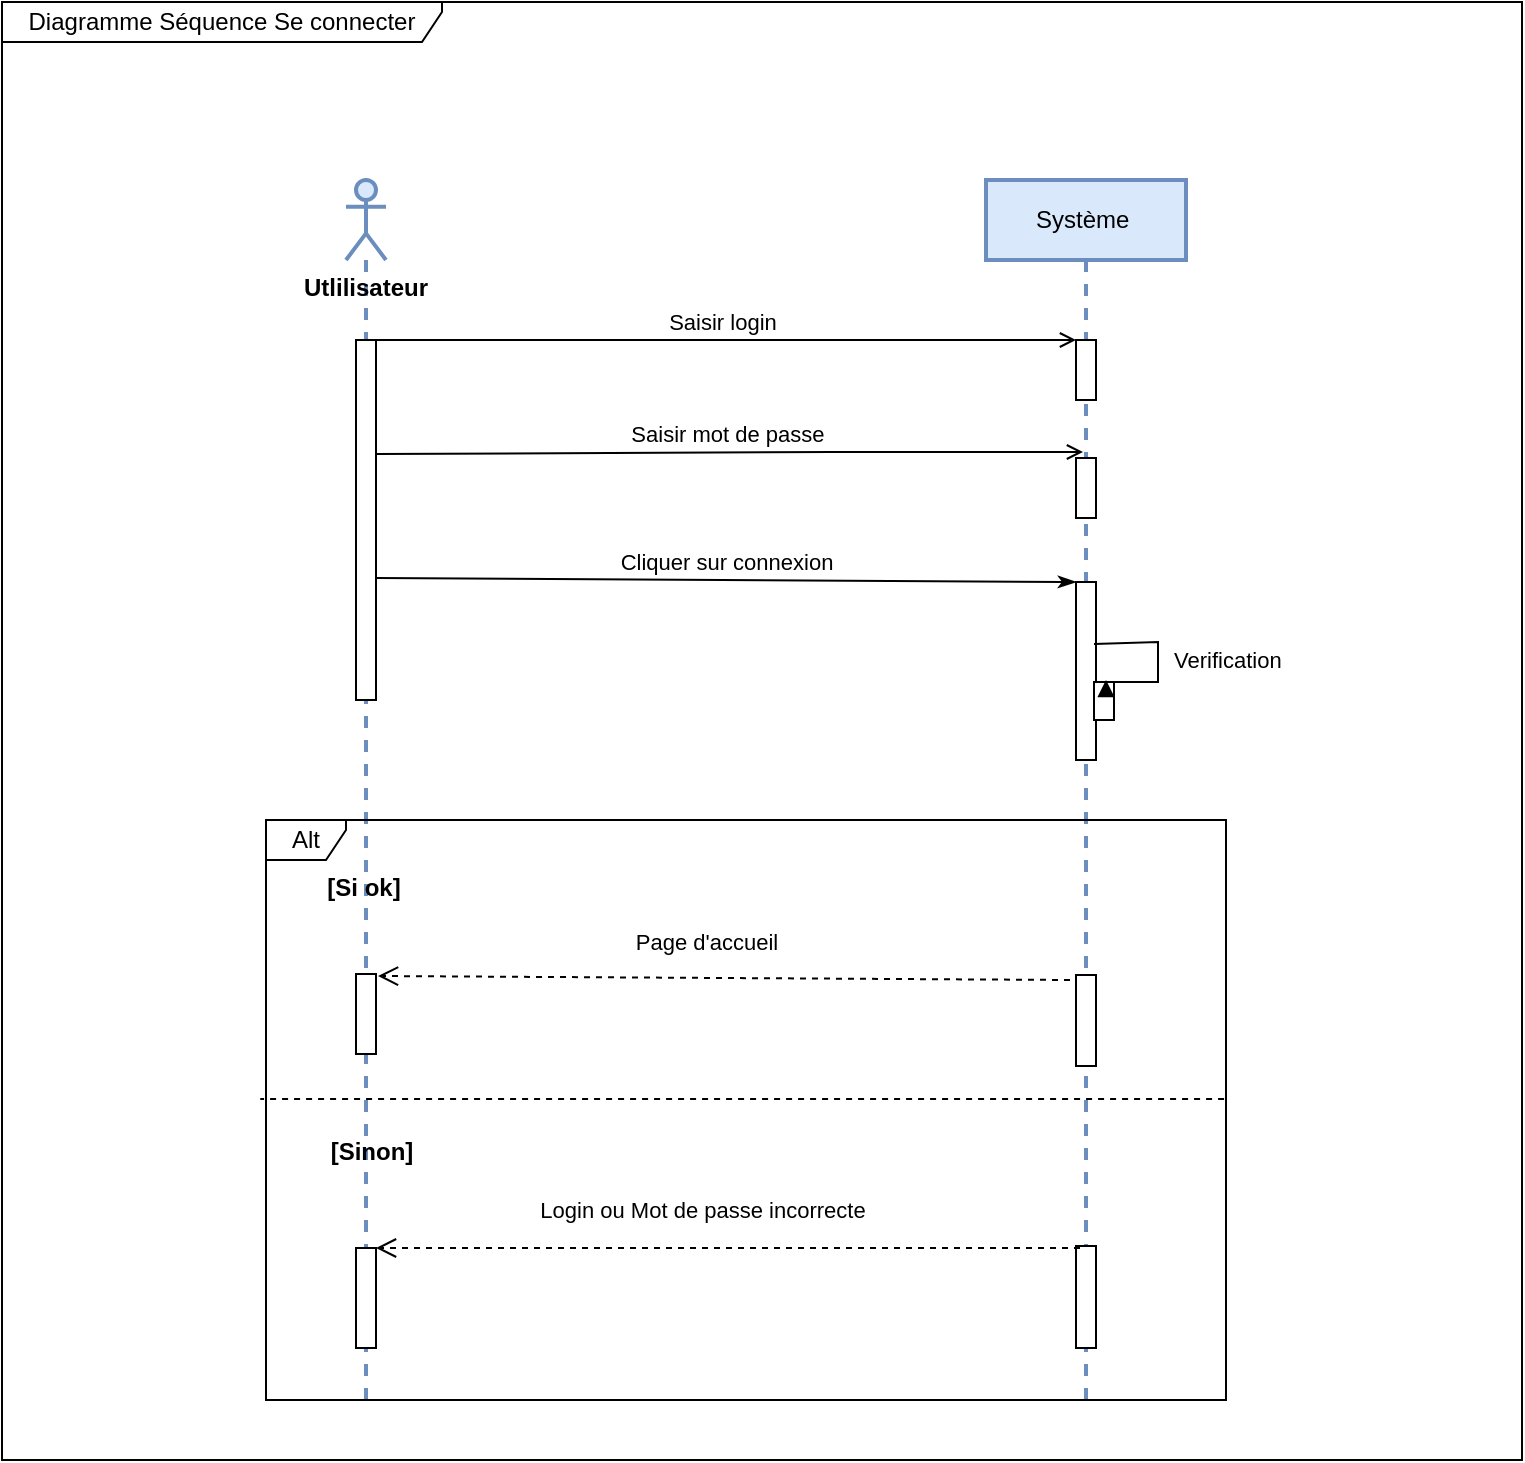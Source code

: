 <mxfile version="18.1.1" type="github">
  <diagram id="6rhUcgqCmC03kPDw2WSL" name="Page-1">
    <mxGraphModel dx="868" dy="450" grid="1" gridSize="10" guides="1" tooltips="1" connect="1" arrows="1" fold="1" page="1" pageScale="1" pageWidth="827" pageHeight="1169" math="0" shadow="0">
      <root>
        <mxCell id="0" />
        <mxCell id="1" parent="0" />
        <mxCell id="s6SQ2Vj1oC093iPoEPf_-1" value="Diagramme Séquence Se connecter" style="shape=umlFrame;whiteSpace=wrap;html=1;width=220;height=20;" parent="1" vertex="1">
          <mxGeometry x="28" y="71" width="760" height="729" as="geometry" />
        </mxCell>
        <mxCell id="s6SQ2Vj1oC093iPoEPf_-10" value="" style="shape=umlLifeline;participant=umlActor;perimeter=lifelinePerimeter;whiteSpace=wrap;html=1;container=1;collapsible=0;recursiveResize=0;verticalAlign=top;spacingTop=36;outlineConnect=0;strokeWidth=2;fillColor=#dae8fc;strokeColor=#6c8ebf;" parent="1" vertex="1">
          <mxGeometry x="200" y="160" width="20" height="610" as="geometry" />
        </mxCell>
        <mxCell id="s6SQ2Vj1oC093iPoEPf_-16" value="" style="html=1;points=[];perimeter=orthogonalPerimeter;" parent="s6SQ2Vj1oC093iPoEPf_-10" vertex="1">
          <mxGeometry x="5" y="80" width="10" height="180" as="geometry" />
        </mxCell>
        <mxCell id="s6SQ2Vj1oC093iPoEPf_-4" value="Système&amp;nbsp;" style="shape=umlLifeline;perimeter=lifelinePerimeter;whiteSpace=wrap;html=1;container=1;collapsible=0;recursiveResize=0;outlineConnect=0;fillColor=#dae8fc;strokeColor=#6c8ebf;strokeWidth=2;" parent="1" vertex="1">
          <mxGeometry x="520" y="160" width="100" height="610" as="geometry" />
        </mxCell>
        <mxCell id="s6SQ2Vj1oC093iPoEPf_-13" value="" style="html=1;points=[];perimeter=orthogonalPerimeter;" parent="s6SQ2Vj1oC093iPoEPf_-4" vertex="1">
          <mxGeometry x="45" y="80" width="10" height="30" as="geometry" />
        </mxCell>
        <mxCell id="s6SQ2Vj1oC093iPoEPf_-20" value="" style="html=1;points=[];perimeter=orthogonalPerimeter;" parent="s6SQ2Vj1oC093iPoEPf_-4" vertex="1">
          <mxGeometry x="45" y="139" width="10" height="30" as="geometry" />
        </mxCell>
        <mxCell id="s6SQ2Vj1oC093iPoEPf_-21" value="" style="html=1;points=[];perimeter=orthogonalPerimeter;" parent="s6SQ2Vj1oC093iPoEPf_-4" vertex="1">
          <mxGeometry x="45" y="201" width="10" height="89" as="geometry" />
        </mxCell>
        <mxCell id="s6SQ2Vj1oC093iPoEPf_-22" value="" style="html=1;points=[];perimeter=orthogonalPerimeter;" parent="s6SQ2Vj1oC093iPoEPf_-4" vertex="1">
          <mxGeometry x="54" y="251" width="10" height="19" as="geometry" />
        </mxCell>
        <mxCell id="s6SQ2Vj1oC093iPoEPf_-23" value="Verification" style="edgeStyle=orthogonalEdgeStyle;html=1;align=left;spacingLeft=2;endArrow=block;rounded=0;exitX=0.9;exitY=0.348;exitDx=0;exitDy=0;exitPerimeter=0;" parent="s6SQ2Vj1oC093iPoEPf_-4" source="s6SQ2Vj1oC093iPoEPf_-21" edge="1">
          <mxGeometry x="0.051" y="4" relative="1" as="geometry">
            <mxPoint x="60" y="231" as="sourcePoint" />
            <Array as="points">
              <mxPoint x="86" y="231" />
              <mxPoint x="86" y="251" />
            </Array>
            <mxPoint x="60" y="250" as="targetPoint" />
            <mxPoint as="offset" />
          </mxGeometry>
        </mxCell>
        <mxCell id="s6SQ2Vj1oC093iPoEPf_-12" value="Utlilisateur" style="text;align=center;fontStyle=1;verticalAlign=middle;spacingLeft=3;spacingRight=3;strokeColor=none;rotatable=0;points=[[0,0.5],[1,0.5]];portConstraint=eastwest;" parent="1" vertex="1">
          <mxGeometry x="170" y="200" width="80" height="26" as="geometry" />
        </mxCell>
        <mxCell id="s6SQ2Vj1oC093iPoEPf_-14" value="Saisir login" style="html=1;verticalAlign=bottom;startArrow=none;endArrow=open;startSize=8;rounded=0;startFill=0;endFill=0;" parent="1" source="s6SQ2Vj1oC093iPoEPf_-10" target="s6SQ2Vj1oC093iPoEPf_-13" edge="1">
          <mxGeometry relative="1" as="geometry">
            <mxPoint x="505" y="240" as="sourcePoint" />
            <Array as="points">
              <mxPoint x="440" y="240" />
            </Array>
          </mxGeometry>
        </mxCell>
        <mxCell id="s6SQ2Vj1oC093iPoEPf_-15" value="Saisir mot de passe&amp;nbsp;" style="html=1;verticalAlign=bottom;startArrow=none;endArrow=open;startSize=8;rounded=0;startFill=0;endFill=0;exitX=1;exitY=0.375;exitDx=0;exitDy=0;exitPerimeter=0;" parent="1" edge="1">
          <mxGeometry relative="1" as="geometry">
            <mxPoint x="215" y="297" as="sourcePoint" />
            <mxPoint x="568.5" y="296" as="targetPoint" />
            <Array as="points">
              <mxPoint x="443.5" y="296" />
            </Array>
          </mxGeometry>
        </mxCell>
        <mxCell id="s6SQ2Vj1oC093iPoEPf_-24" value="Alt" style="shape=umlFrame;whiteSpace=wrap;html=1;width=40;height=20;" parent="1" vertex="1">
          <mxGeometry x="160" y="480" width="480" height="290" as="geometry" />
        </mxCell>
        <mxCell id="s6SQ2Vj1oC093iPoEPf_-26" value="" style="endArrow=none;dashed=1;html=1;rounded=0;entryX=-0.006;entryY=0.481;entryDx=0;entryDy=0;entryPerimeter=0;exitX=0.998;exitY=0.481;exitDx=0;exitDy=0;exitPerimeter=0;" parent="1" source="s6SQ2Vj1oC093iPoEPf_-24" target="s6SQ2Vj1oC093iPoEPf_-24" edge="1">
          <mxGeometry width="50" height="50" relative="1" as="geometry">
            <mxPoint x="390" y="580" as="sourcePoint" />
            <mxPoint x="440" y="530" as="targetPoint" />
          </mxGeometry>
        </mxCell>
        <mxCell id="s6SQ2Vj1oC093iPoEPf_-17" value="Cliquer sur connexion" style="html=1;verticalAlign=bottom;startArrow=none;endArrow=classicThin;startSize=8;rounded=0;startFill=0;endFill=1;exitX=1.3;exitY=0.963;exitDx=0;exitDy=0;exitPerimeter=0;" parent="1" target="s6SQ2Vj1oC093iPoEPf_-21" edge="1">
          <mxGeometry relative="1" as="geometry">
            <mxPoint x="215" y="359.04" as="sourcePoint" />
            <mxPoint x="563" y="359.04" as="targetPoint" />
            <Array as="points" />
          </mxGeometry>
        </mxCell>
        <mxCell id="s6SQ2Vj1oC093iPoEPf_-27" value="" style="html=1;points=[];perimeter=orthogonalPerimeter;" parent="1" vertex="1">
          <mxGeometry x="205" y="557" width="10" height="40" as="geometry" />
        </mxCell>
        <mxCell id="s6SQ2Vj1oC093iPoEPf_-30" value="" style="html=1;points=[];perimeter=orthogonalPerimeter;" parent="1" vertex="1">
          <mxGeometry x="205" y="694" width="10" height="50" as="geometry" />
        </mxCell>
        <mxCell id="s6SQ2Vj1oC093iPoEPf_-31" value="" style="html=1;points=[];perimeter=orthogonalPerimeter;" parent="1" vertex="1">
          <mxGeometry x="565" y="693" width="10" height="51" as="geometry" />
        </mxCell>
        <mxCell id="s6SQ2Vj1oC093iPoEPf_-32" value="Page d&#39;accueil" style="html=1;verticalAlign=bottom;endArrow=open;dashed=1;endSize=8;rounded=0;entryX=0.9;entryY=1;entryDx=0;entryDy=0;entryPerimeter=0;" parent="1" edge="1">
          <mxGeometry x="0.052" y="-9" relative="1" as="geometry">
            <mxPoint x="562" y="560" as="sourcePoint" />
            <mxPoint x="216" y="558" as="targetPoint" />
            <mxPoint as="offset" />
          </mxGeometry>
        </mxCell>
        <mxCell id="s6SQ2Vj1oC093iPoEPf_-33" value="Login ou Mot de passe incorrecte" style="html=1;verticalAlign=bottom;endArrow=open;dashed=1;endSize=8;rounded=0;entryX=0.9;entryY=1;entryDx=0;entryDy=0;entryPerimeter=0;exitX=0.2;exitY=0.02;exitDx=0;exitDy=0;exitPerimeter=0;" parent="1" source="s6SQ2Vj1oC093iPoEPf_-31" edge="1">
          <mxGeometry x="0.073" y="-10" relative="1" as="geometry">
            <mxPoint x="550" y="694" as="sourcePoint" />
            <mxPoint x="215" y="694" as="targetPoint" />
            <mxPoint as="offset" />
          </mxGeometry>
        </mxCell>
        <mxCell id="s6SQ2Vj1oC093iPoEPf_-34" value="[Si ok]" style="text;align=center;fontStyle=1;verticalAlign=middle;spacingLeft=3;spacingRight=3;strokeColor=none;rotatable=0;points=[[0,0.5],[1,0.5]];portConstraint=eastwest;" parent="1" vertex="1">
          <mxGeometry x="169" y="500" width="80" height="26" as="geometry" />
        </mxCell>
        <mxCell id="s6SQ2Vj1oC093iPoEPf_-39" value="" style="html=1;points=[];perimeter=orthogonalPerimeter;" parent="1" vertex="1">
          <mxGeometry x="565" y="557.5" width="10" height="45.5" as="geometry" />
        </mxCell>
        <mxCell id="s6SQ2Vj1oC093iPoEPf_-35" value="[Sinon]" style="text;align=center;fontStyle=1;verticalAlign=middle;spacingLeft=3;spacingRight=3;strokeColor=none;rotatable=0;points=[[0,0.5],[1,0.5]];portConstraint=eastwest;" parent="1" vertex="1">
          <mxGeometry x="173" y="632" width="80" height="26" as="geometry" />
        </mxCell>
      </root>
    </mxGraphModel>
  </diagram>
</mxfile>
